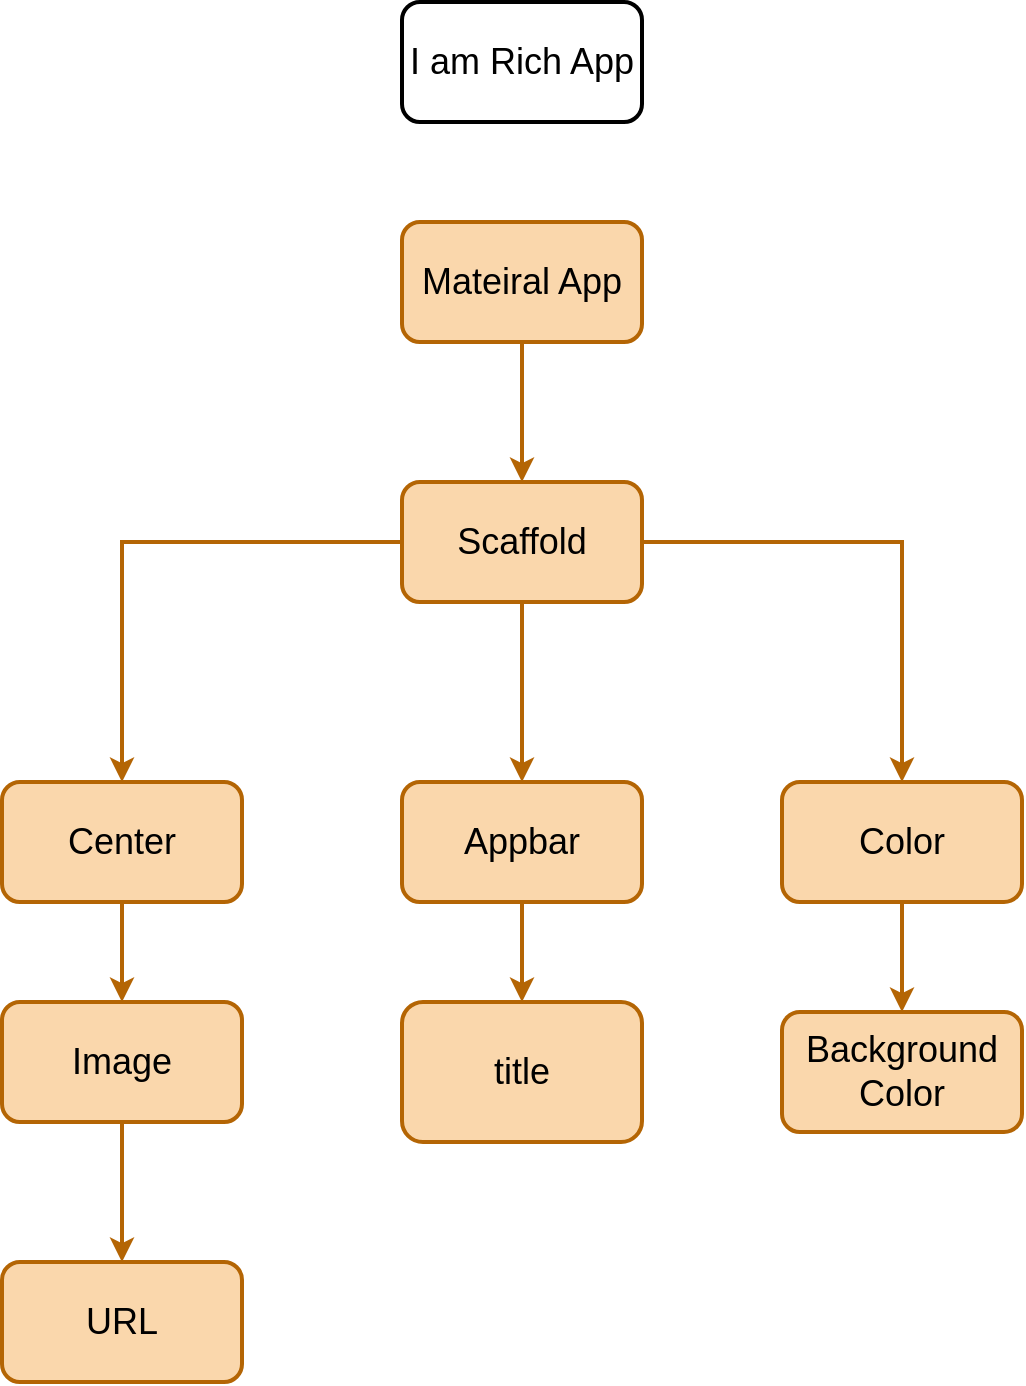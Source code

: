 <mxfile version="20.0.3" type="github">
  <diagram id="eMxrYYFOdqB5wAjvltep" name="Page-1">
    <mxGraphModel dx="1038" dy="1683" grid="1" gridSize="10" guides="1" tooltips="1" connect="1" arrows="1" fold="1" page="1" pageScale="1" pageWidth="850" pageHeight="1100" math="0" shadow="0">
      <root>
        <mxCell id="0" />
        <mxCell id="1" parent="0" />
        <mxCell id="oGZJvB8ohFrmtU3e_isM-9" value="" style="edgeStyle=orthogonalEdgeStyle;rounded=0;orthogonalLoop=1;jettySize=auto;html=1;fontSize=18;fillColor=#fad7ac;strokeColor=#b46504;strokeWidth=2;" parent="1" source="oGZJvB8ohFrmtU3e_isM-1" target="oGZJvB8ohFrmtU3e_isM-8" edge="1">
          <mxGeometry relative="1" as="geometry" />
        </mxCell>
        <mxCell id="oGZJvB8ohFrmtU3e_isM-1" value="&lt;font style=&quot;font-size: 18px;&quot;&gt;Mateiral App&lt;/font&gt;" style="rounded=1;whiteSpace=wrap;html=1;fillColor=#fad7ac;strokeColor=#b46504;strokeWidth=2;" parent="1" vertex="1">
          <mxGeometry x="360" y="90" width="120" height="60" as="geometry" />
        </mxCell>
        <mxCell id="oGZJvB8ohFrmtU3e_isM-17" value="" style="edgeStyle=orthogonalEdgeStyle;rounded=0;orthogonalLoop=1;jettySize=auto;html=1;fontSize=18;fillColor=#fad7ac;strokeColor=#b46504;strokeWidth=2;" parent="1" source="oGZJvB8ohFrmtU3e_isM-8" target="oGZJvB8ohFrmtU3e_isM-16" edge="1">
          <mxGeometry relative="1" as="geometry" />
        </mxCell>
        <mxCell id="oGZJvB8ohFrmtU3e_isM-23" value="" style="edgeStyle=orthogonalEdgeStyle;rounded=0;orthogonalLoop=1;jettySize=auto;html=1;fontSize=18;fillColor=#fad7ac;strokeColor=#b46504;strokeWidth=2;" parent="1" source="oGZJvB8ohFrmtU3e_isM-8" target="oGZJvB8ohFrmtU3e_isM-22" edge="1">
          <mxGeometry relative="1" as="geometry" />
        </mxCell>
        <mxCell id="oGZJvB8ohFrmtU3e_isM-25" value="" style="edgeStyle=orthogonalEdgeStyle;rounded=0;orthogonalLoop=1;jettySize=auto;html=1;fontSize=18;fillColor=#fad7ac;strokeColor=#b46504;strokeWidth=2;" parent="1" source="oGZJvB8ohFrmtU3e_isM-8" target="oGZJvB8ohFrmtU3e_isM-24" edge="1">
          <mxGeometry relative="1" as="geometry" />
        </mxCell>
        <mxCell id="oGZJvB8ohFrmtU3e_isM-8" value="&lt;font style=&quot;font-size: 18px;&quot;&gt;Scaffold&lt;/font&gt;" style="rounded=1;whiteSpace=wrap;html=1;fillColor=#fad7ac;strokeColor=#b46504;strokeWidth=2;" parent="1" vertex="1">
          <mxGeometry x="360" y="220" width="120" height="60" as="geometry" />
        </mxCell>
        <mxCell id="oGZJvB8ohFrmtU3e_isM-21" value="" style="edgeStyle=orthogonalEdgeStyle;rounded=0;orthogonalLoop=1;jettySize=auto;html=1;fontSize=18;fillColor=#fad7ac;strokeColor=#b46504;strokeWidth=2;" parent="1" source="oGZJvB8ohFrmtU3e_isM-16" target="oGZJvB8ohFrmtU3e_isM-20" edge="1">
          <mxGeometry relative="1" as="geometry" />
        </mxCell>
        <mxCell id="oGZJvB8ohFrmtU3e_isM-16" value="&lt;font style=&quot;font-size: 18px;&quot;&gt;Appbar&lt;/font&gt;" style="rounded=1;whiteSpace=wrap;html=1;fillColor=#fad7ac;strokeColor=#b46504;strokeWidth=2;" parent="1" vertex="1">
          <mxGeometry x="360" y="370" width="120" height="60" as="geometry" />
        </mxCell>
        <mxCell id="oGZJvB8ohFrmtU3e_isM-20" value="&lt;font style=&quot;font-size: 18px;&quot;&gt;title&lt;/font&gt;" style="rounded=1;whiteSpace=wrap;html=1;fillColor=#fad7ac;strokeColor=#b46504;strokeWidth=2;" parent="1" vertex="1">
          <mxGeometry x="360" y="480" width="120" height="70" as="geometry" />
        </mxCell>
        <mxCell id="oGZJvB8ohFrmtU3e_isM-27" value="" style="edgeStyle=orthogonalEdgeStyle;rounded=0;orthogonalLoop=1;jettySize=auto;html=1;fontSize=18;fillColor=#fad7ac;strokeColor=#b46504;strokeWidth=2;" parent="1" source="oGZJvB8ohFrmtU3e_isM-22" target="oGZJvB8ohFrmtU3e_isM-26" edge="1">
          <mxGeometry relative="1" as="geometry" />
        </mxCell>
        <mxCell id="oGZJvB8ohFrmtU3e_isM-22" value="&lt;span style=&quot;font-size: 18px;&quot;&gt;Center&lt;/span&gt;" style="rounded=1;whiteSpace=wrap;html=1;fillColor=#fad7ac;strokeColor=#b46504;strokeWidth=2;" parent="1" vertex="1">
          <mxGeometry x="160" y="370" width="120" height="60" as="geometry" />
        </mxCell>
        <mxCell id="oGZJvB8ohFrmtU3e_isM-29" value="" style="edgeStyle=orthogonalEdgeStyle;rounded=0;orthogonalLoop=1;jettySize=auto;html=1;fontSize=18;fillColor=#fad7ac;strokeColor=#b46504;strokeWidth=2;" parent="1" source="oGZJvB8ohFrmtU3e_isM-24" target="oGZJvB8ohFrmtU3e_isM-28" edge="1">
          <mxGeometry relative="1" as="geometry" />
        </mxCell>
        <mxCell id="oGZJvB8ohFrmtU3e_isM-24" value="&lt;font style=&quot;font-size: 18px;&quot;&gt;Color&lt;/font&gt;" style="rounded=1;whiteSpace=wrap;html=1;fillColor=#fad7ac;strokeColor=#b46504;strokeWidth=2;" parent="1" vertex="1">
          <mxGeometry x="550" y="370" width="120" height="60" as="geometry" />
        </mxCell>
        <mxCell id="oGZJvB8ohFrmtU3e_isM-31" value="" style="edgeStyle=orthogonalEdgeStyle;rounded=0;orthogonalLoop=1;jettySize=auto;html=1;fontSize=18;fillColor=#fad7ac;strokeColor=#b46504;strokeWidth=2;" parent="1" source="oGZJvB8ohFrmtU3e_isM-26" target="oGZJvB8ohFrmtU3e_isM-30" edge="1">
          <mxGeometry relative="1" as="geometry" />
        </mxCell>
        <mxCell id="oGZJvB8ohFrmtU3e_isM-26" value="&lt;span style=&quot;font-size: 18px;&quot;&gt;Image&lt;/span&gt;" style="rounded=1;whiteSpace=wrap;html=1;fillColor=#fad7ac;strokeColor=#b46504;strokeWidth=2;" parent="1" vertex="1">
          <mxGeometry x="160" y="480" width="120" height="60" as="geometry" />
        </mxCell>
        <mxCell id="oGZJvB8ohFrmtU3e_isM-28" value="&lt;font style=&quot;font-size: 18px;&quot;&gt;Background Color&lt;/font&gt;" style="rounded=1;whiteSpace=wrap;html=1;fillColor=#fad7ac;strokeColor=#b46504;strokeWidth=2;" parent="1" vertex="1">
          <mxGeometry x="550" y="485" width="120" height="60" as="geometry" />
        </mxCell>
        <mxCell id="oGZJvB8ohFrmtU3e_isM-30" value="&lt;span style=&quot;font-size: 18px;&quot;&gt;URL&lt;/span&gt;" style="rounded=1;whiteSpace=wrap;html=1;fillColor=#fad7ac;strokeColor=#b46504;strokeWidth=2;" parent="1" vertex="1">
          <mxGeometry x="160" y="610" width="120" height="60" as="geometry" />
        </mxCell>
        <mxCell id="oGZJvB8ohFrmtU3e_isM-33" value="I am Rich App" style="rounded=1;whiteSpace=wrap;html=1;fontSize=18;strokeWidth=2;" parent="1" vertex="1">
          <mxGeometry x="360" y="-20" width="120" height="60" as="geometry" />
        </mxCell>
      </root>
    </mxGraphModel>
  </diagram>
</mxfile>
